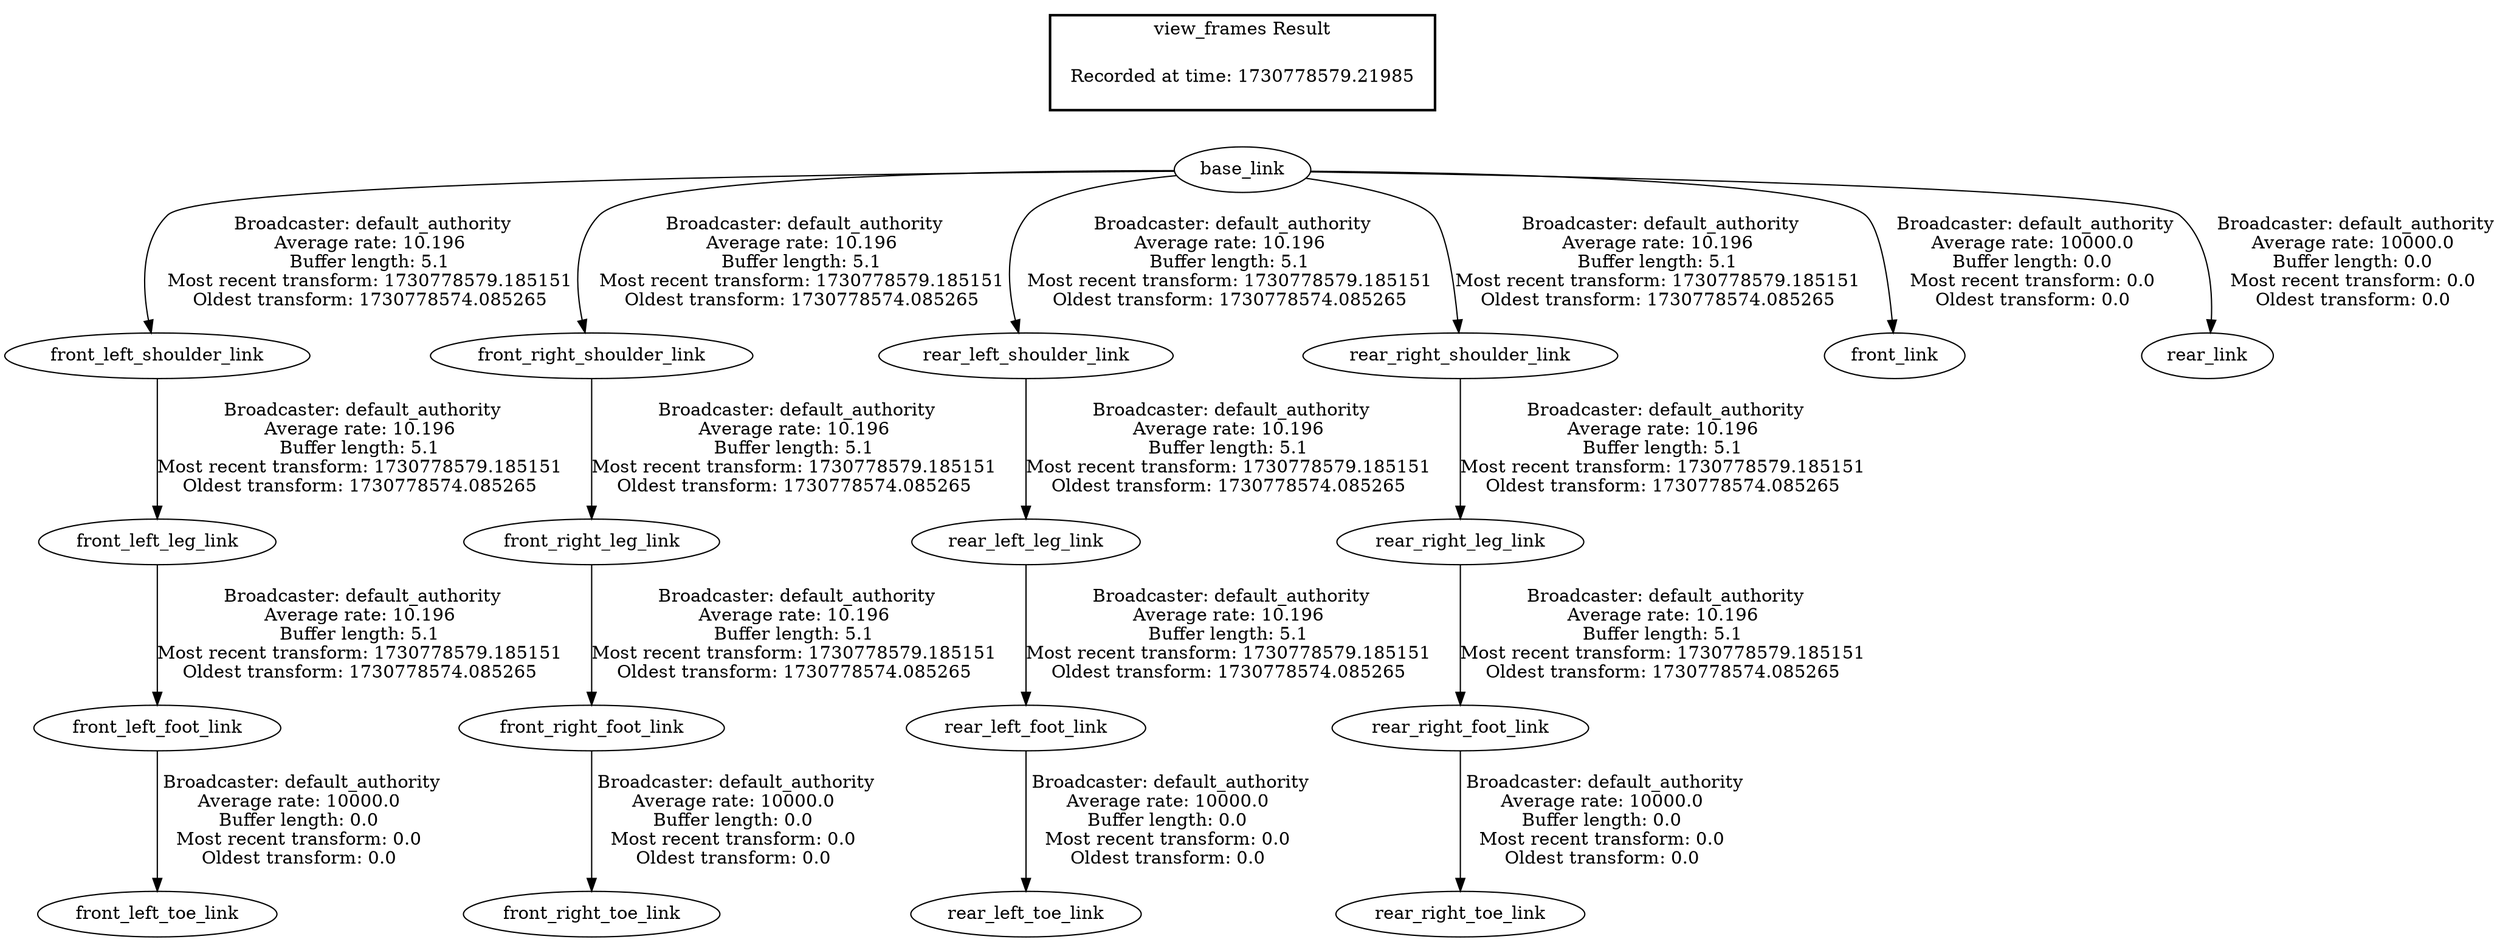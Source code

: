 digraph G {
"front_left_leg_link" -> "front_left_foot_link"[label=" Broadcaster: default_authority\nAverage rate: 10.196\nBuffer length: 5.1\nMost recent transform: 1730778579.185151\nOldest transform: 1730778574.085265\n"];
"front_left_shoulder_link" -> "front_left_leg_link"[label=" Broadcaster: default_authority\nAverage rate: 10.196\nBuffer length: 5.1\nMost recent transform: 1730778579.185151\nOldest transform: 1730778574.085265\n"];
"base_link" -> "front_left_shoulder_link"[label=" Broadcaster: default_authority\nAverage rate: 10.196\nBuffer length: 5.1\nMost recent transform: 1730778579.185151\nOldest transform: 1730778574.085265\n"];
"front_right_leg_link" -> "front_right_foot_link"[label=" Broadcaster: default_authority\nAverage rate: 10.196\nBuffer length: 5.1\nMost recent transform: 1730778579.185151\nOldest transform: 1730778574.085265\n"];
"front_right_shoulder_link" -> "front_right_leg_link"[label=" Broadcaster: default_authority\nAverage rate: 10.196\nBuffer length: 5.1\nMost recent transform: 1730778579.185151\nOldest transform: 1730778574.085265\n"];
"base_link" -> "front_right_shoulder_link"[label=" Broadcaster: default_authority\nAverage rate: 10.196\nBuffer length: 5.1\nMost recent transform: 1730778579.185151\nOldest transform: 1730778574.085265\n"];
"rear_left_leg_link" -> "rear_left_foot_link"[label=" Broadcaster: default_authority\nAverage rate: 10.196\nBuffer length: 5.1\nMost recent transform: 1730778579.185151\nOldest transform: 1730778574.085265\n"];
"rear_left_shoulder_link" -> "rear_left_leg_link"[label=" Broadcaster: default_authority\nAverage rate: 10.196\nBuffer length: 5.1\nMost recent transform: 1730778579.185151\nOldest transform: 1730778574.085265\n"];
"base_link" -> "rear_left_shoulder_link"[label=" Broadcaster: default_authority\nAverage rate: 10.196\nBuffer length: 5.1\nMost recent transform: 1730778579.185151\nOldest transform: 1730778574.085265\n"];
"rear_right_leg_link" -> "rear_right_foot_link"[label=" Broadcaster: default_authority\nAverage rate: 10.196\nBuffer length: 5.1\nMost recent transform: 1730778579.185151\nOldest transform: 1730778574.085265\n"];
"rear_right_shoulder_link" -> "rear_right_leg_link"[label=" Broadcaster: default_authority\nAverage rate: 10.196\nBuffer length: 5.1\nMost recent transform: 1730778579.185151\nOldest transform: 1730778574.085265\n"];
"base_link" -> "rear_right_shoulder_link"[label=" Broadcaster: default_authority\nAverage rate: 10.196\nBuffer length: 5.1\nMost recent transform: 1730778579.185151\nOldest transform: 1730778574.085265\n"];
"base_link" -> "front_link"[label=" Broadcaster: default_authority\nAverage rate: 10000.0\nBuffer length: 0.0\nMost recent transform: 0.0\nOldest transform: 0.0\n"];
"base_link" -> "rear_link"[label=" Broadcaster: default_authority\nAverage rate: 10000.0\nBuffer length: 0.0\nMost recent transform: 0.0\nOldest transform: 0.0\n"];
"front_left_foot_link" -> "front_left_toe_link"[label=" Broadcaster: default_authority\nAverage rate: 10000.0\nBuffer length: 0.0\nMost recent transform: 0.0\nOldest transform: 0.0\n"];
"front_right_foot_link" -> "front_right_toe_link"[label=" Broadcaster: default_authority\nAverage rate: 10000.0\nBuffer length: 0.0\nMost recent transform: 0.0\nOldest transform: 0.0\n"];
"rear_left_foot_link" -> "rear_left_toe_link"[label=" Broadcaster: default_authority\nAverage rate: 10000.0\nBuffer length: 0.0\nMost recent transform: 0.0\nOldest transform: 0.0\n"];
"rear_right_foot_link" -> "rear_right_toe_link"[label=" Broadcaster: default_authority\nAverage rate: 10000.0\nBuffer length: 0.0\nMost recent transform: 0.0\nOldest transform: 0.0\n"];
edge [style=invis];
 subgraph cluster_legend { style=bold; color=black; label ="view_frames Result";
"Recorded at time: 1730778579.21985"[ shape=plaintext ] ;
}->"base_link";
}